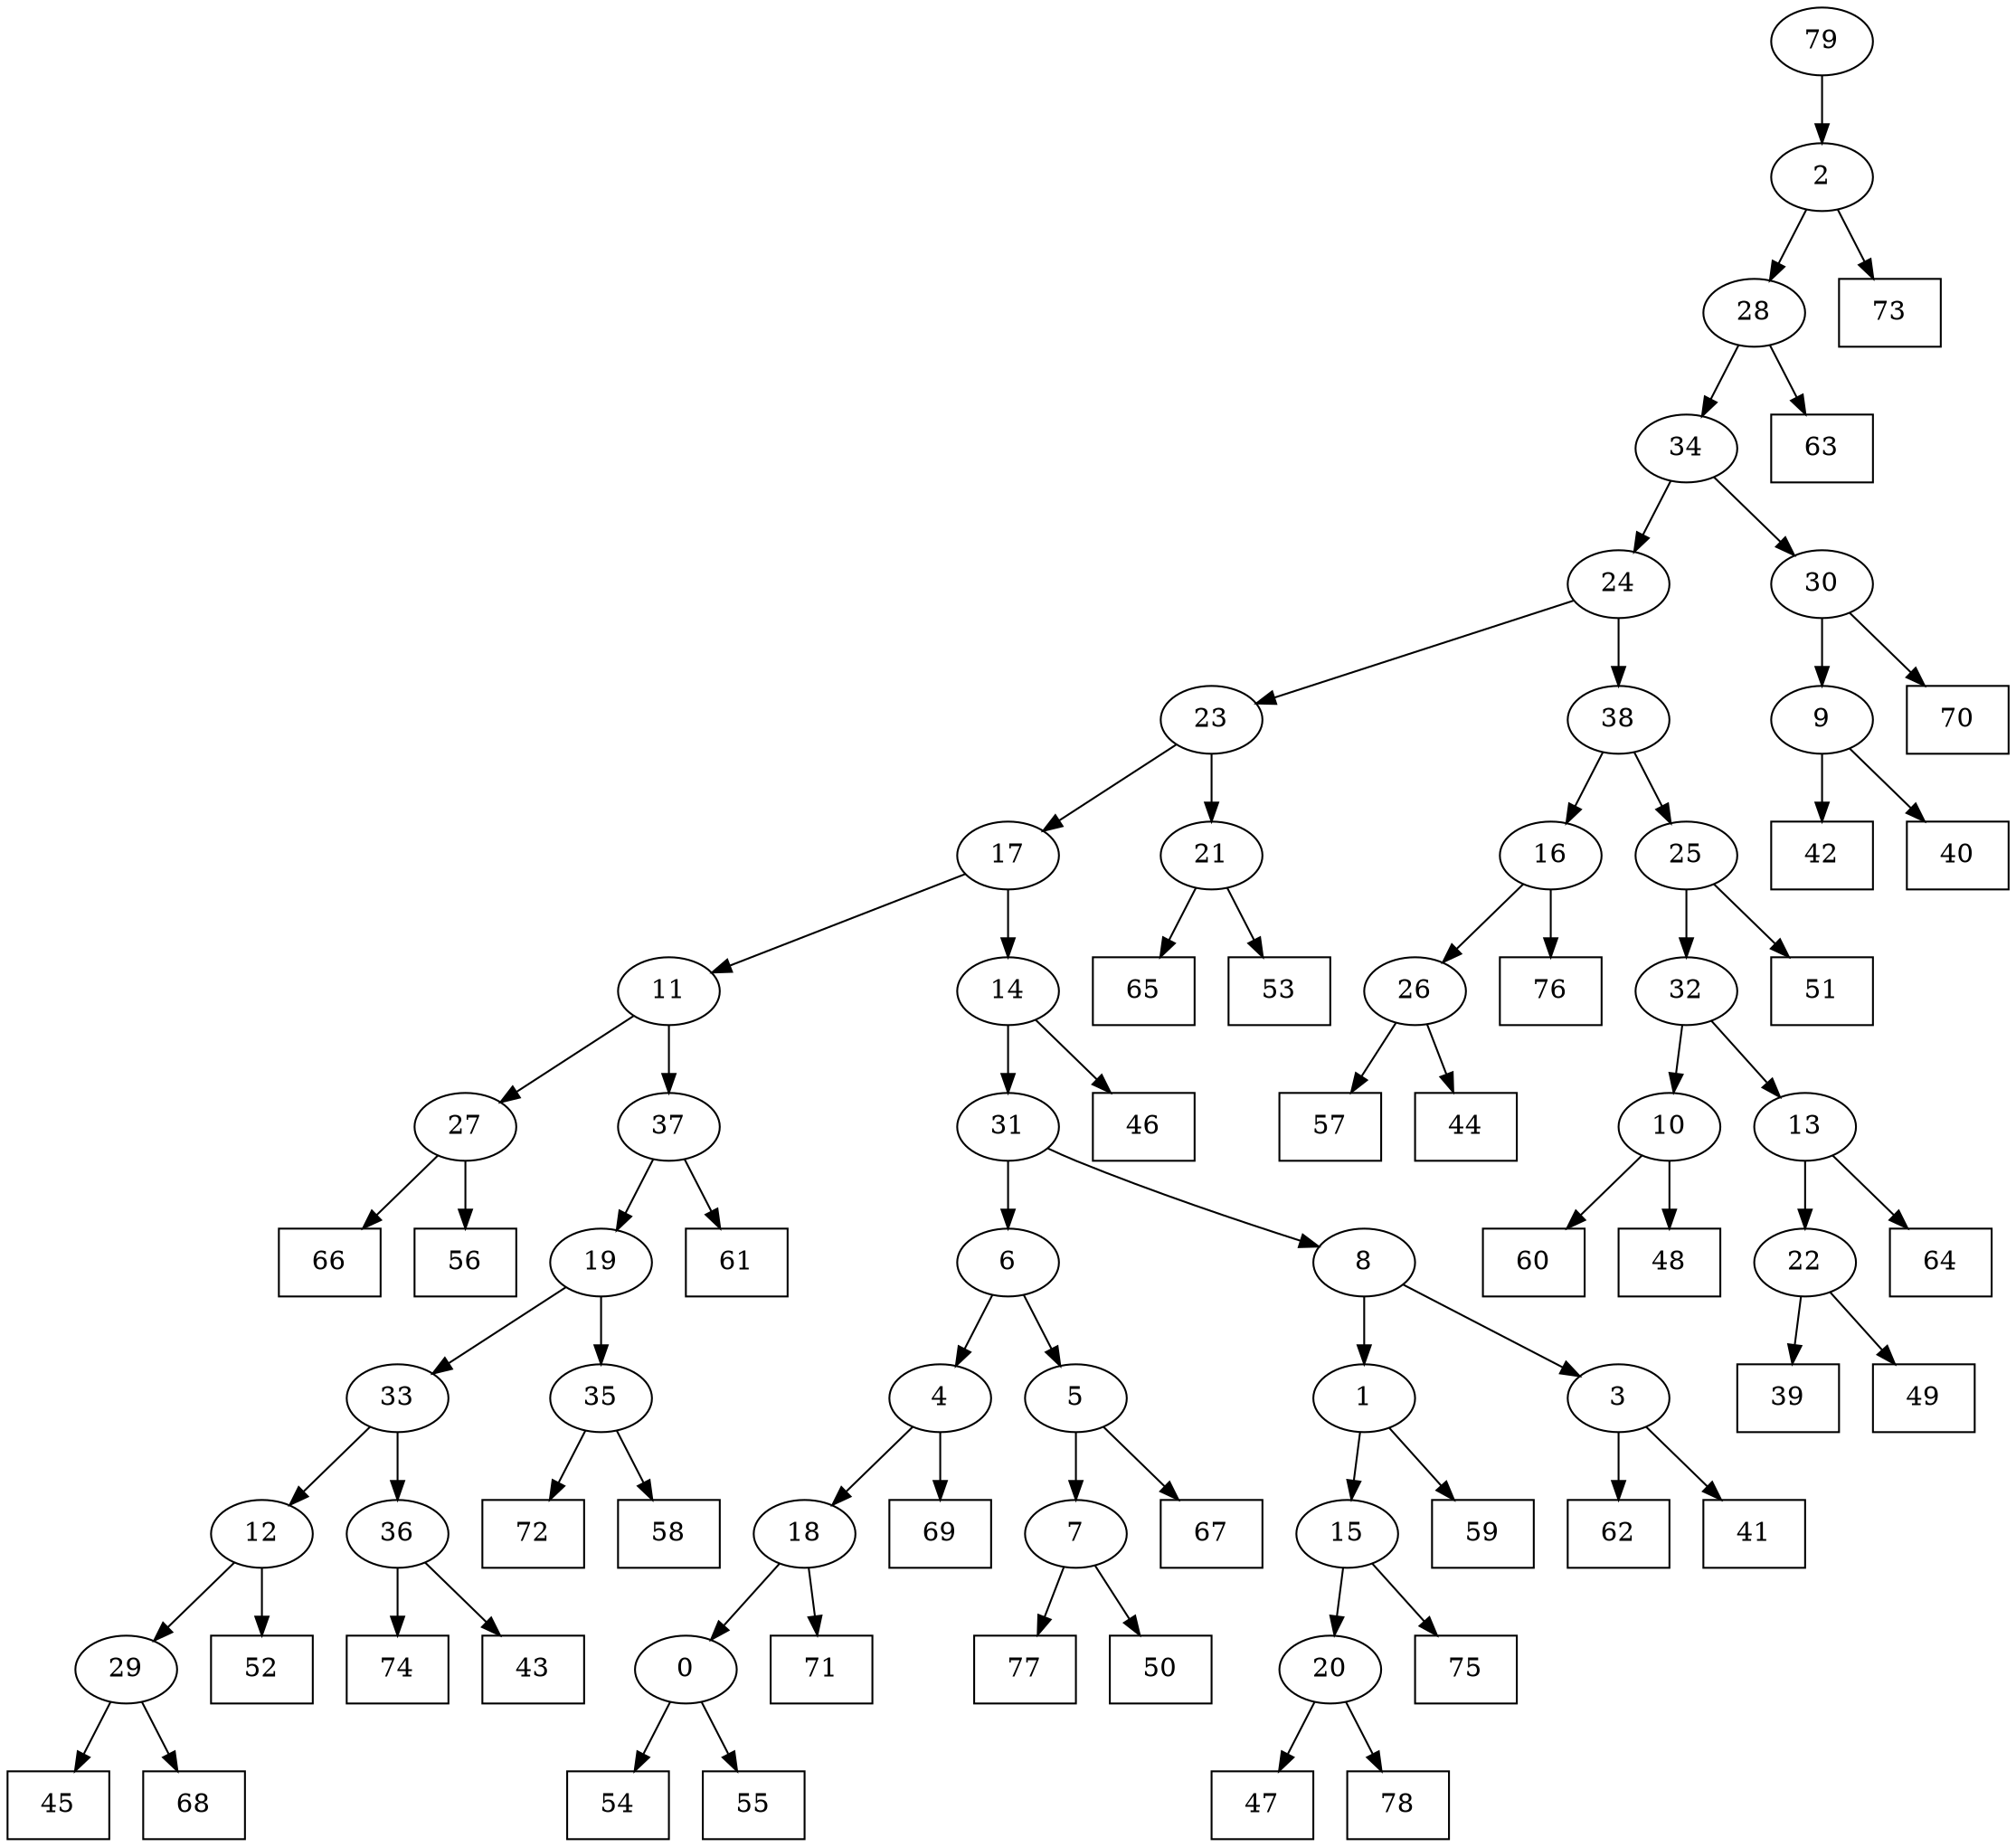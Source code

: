digraph G {
0[label="0"];
1[label="1"];
2[label="2"];
3[label="3"];
4[label="4"];
5[label="5"];
6[label="6"];
7[label="7"];
8[label="8"];
9[label="9"];
10[label="10"];
11[label="11"];
12[label="12"];
13[label="13"];
14[label="14"];
15[label="15"];
16[label="16"];
17[label="17"];
18[label="18"];
19[label="19"];
20[label="20"];
21[label="21"];
22[label="22"];
23[label="23"];
24[label="24"];
25[label="25"];
26[label="26"];
27[label="27"];
28[label="28"];
29[label="29"];
30[label="30"];
31[label="31"];
32[label="32"];
33[label="33"];
34[label="34"];
35[label="35"];
36[label="36"];
37[label="37"];
38[label="38"];
39[shape=box,label="42"];
40[shape=box,label="47"];
41[shape=box,label="72"];
42[shape=box,label="52"];
43[shape=box,label="62"];
44[shape=box,label="59"];
45[shape=box,label="76"];
46[shape=box,label="70"];
47[shape=box,label="77"];
48[shape=box,label="41"];
49[shape=box,label="60"];
50[shape=box,label="65"];
51[shape=box,label="57"];
52[shape=box,label="53"];
53[shape=box,label="45"];
54[shape=box,label="58"];
55[shape=box,label="46"];
56[shape=box,label="71"];
57[shape=box,label="48"];
58[shape=box,label="74"];
59[shape=box,label="43"];
60[shape=box,label="44"];
61[shape=box,label="39"];
62[shape=box,label="73"];
63[shape=box,label="66"];
64[shape=box,label="75"];
65[shape=box,label="67"];
66[shape=box,label="63"];
67[shape=box,label="56"];
68[shape=box,label="51"];
69[shape=box,label="61"];
70[shape=box,label="40"];
71[shape=box,label="64"];
72[shape=box,label="54"];
73[shape=box,label="50"];
74[shape=box,label="69"];
75[shape=box,label="68"];
76[shape=box,label="49"];
77[shape=box,label="78"];
78[shape=box,label="55"];
79[label="79"];
35->41 ;
21->50 ;
1->44 ;
30->46 ;
8->1 ;
0->78 ;
32->10 ;
35->54 ;
10->49 ;
4->74 ;
79->2 ;
26->60 ;
2->62 ;
2->28 ;
15->64 ;
36->59 ;
37->69 ;
11->37 ;
16->45 ;
7->73 ;
10->57 ;
38->25 ;
22->61 ;
23->17 ;
17->11 ;
28->66 ;
29->53 ;
27->67 ;
3->43 ;
1->15 ;
34->24 ;
15->20 ;
20->77 ;
21->52 ;
28->34 ;
34->30 ;
23->21 ;
5->65 ;
9->39 ;
5->7 ;
7->47 ;
13->71 ;
14->31 ;
22->76 ;
11->27 ;
27->63 ;
12->42 ;
25->68 ;
18->0 ;
0->72 ;
13->22 ;
18->56 ;
33->12 ;
36->58 ;
33->36 ;
16->26 ;
26->51 ;
24->38 ;
6->4 ;
4->18 ;
17->14 ;
19->35 ;
20->40 ;
31->6 ;
6->5 ;
30->9 ;
9->70 ;
24->23 ;
25->32 ;
32->13 ;
31->8 ;
8->3 ;
3->48 ;
14->55 ;
12->29 ;
29->75 ;
38->16 ;
37->19 ;
19->33 ;
}
